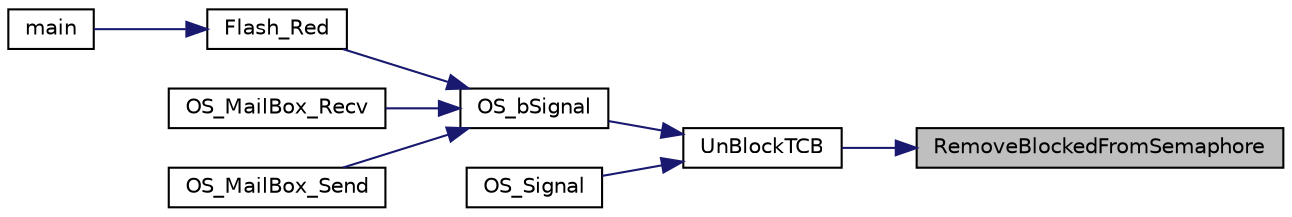 digraph "RemoveBlockedFromSemaphore"
{
 // LATEX_PDF_SIZE
  edge [fontname="Helvetica",fontsize="10",labelfontname="Helvetica",labelfontsize="10"];
  node [fontname="Helvetica",fontsize="10",shape=record];
  rankdir="RL";
  Node1 [label="RemoveBlockedFromSemaphore",height=0.2,width=0.4,color="black", fillcolor="grey75", style="filled", fontcolor="black",tooltip="Remove TCB from blocked list, assuiming thread already blocked, else rip program."];
  Node1 -> Node2 [dir="back",color="midnightblue",fontsize="10",style="solid",fontname="Helvetica"];
  Node2 [label="UnBlockTCB",height=0.2,width=0.4,color="black", fillcolor="white", style="filled",URL="$_o_s_8c.html#a69239e16573b1731d861d1bf8223b2ca",tooltip="Remove TCB from blocked list."];
  Node2 -> Node3 [dir="back",color="midnightblue",fontsize="10",style="solid",fontname="Helvetica"];
  Node3 [label="OS_bSignal",height=0.2,width=0.4,color="black", fillcolor="white", style="filled",URL="$_o_s_8c.html#aacf0c377b570fc63b103c57e0fbc7acd",tooltip="Signal semaphore to be free, set to 1."];
  Node3 -> Node4 [dir="back",color="midnightblue",fontsize="10",style="solid",fontname="Helvetica"];
  Node4 [label="Flash_Red",height=0.2,width=0.4,color="black", fillcolor="white", style="filled",URL="$main_8c.html#ade46a52d93916aa7a15231c916ffd861",tooltip="Blink Red LED."];
  Node4 -> Node5 [dir="back",color="midnightblue",fontsize="10",style="solid",fontname="Helvetica"];
  Node5 [label="main",height=0.2,width=0.4,color="black", fillcolor="white", style="filled",URL="$main_8c.html#a840291bc02cba5474a4cb46a9b9566fe",tooltip="Example usecase of RTOS."];
  Node3 -> Node6 [dir="back",color="midnightblue",fontsize="10",style="solid",fontname="Helvetica"];
  Node6 [label="OS_MailBox_Recv",height=0.2,width=0.4,color="black", fillcolor="white", style="filled",URL="$_o_s_8c.html#a9541552a587a98ebbedaee6194a6ad51",tooltip="This function will be called from a foreground thread It will spin/block if the MailBox is empty."];
  Node3 -> Node7 [dir="back",color="midnightblue",fontsize="10",style="solid",fontname="Helvetica"];
  Node7 [label="OS_MailBox_Send",height=0.2,width=0.4,color="black", fillcolor="white", style="filled",URL="$_o_s_8c.html#a8efdc42dfa1a86aba6760dd049672a02",tooltip="This function will be called from a foreground thread It will spin/block if the MailBox contains data..."];
  Node2 -> Node8 [dir="back",color="midnightblue",fontsize="10",style="solid",fontname="Helvetica"];
  Node8 [label="OS_Signal",height=0.2,width=0.4,color="black", fillcolor="white", style="filled",URL="$_o_s_8c.html#a0c4d587c411a23652529110910261fde",tooltip="This function(Spinlock) will signal that a mutual exclusion is taking place in a function."];
}
